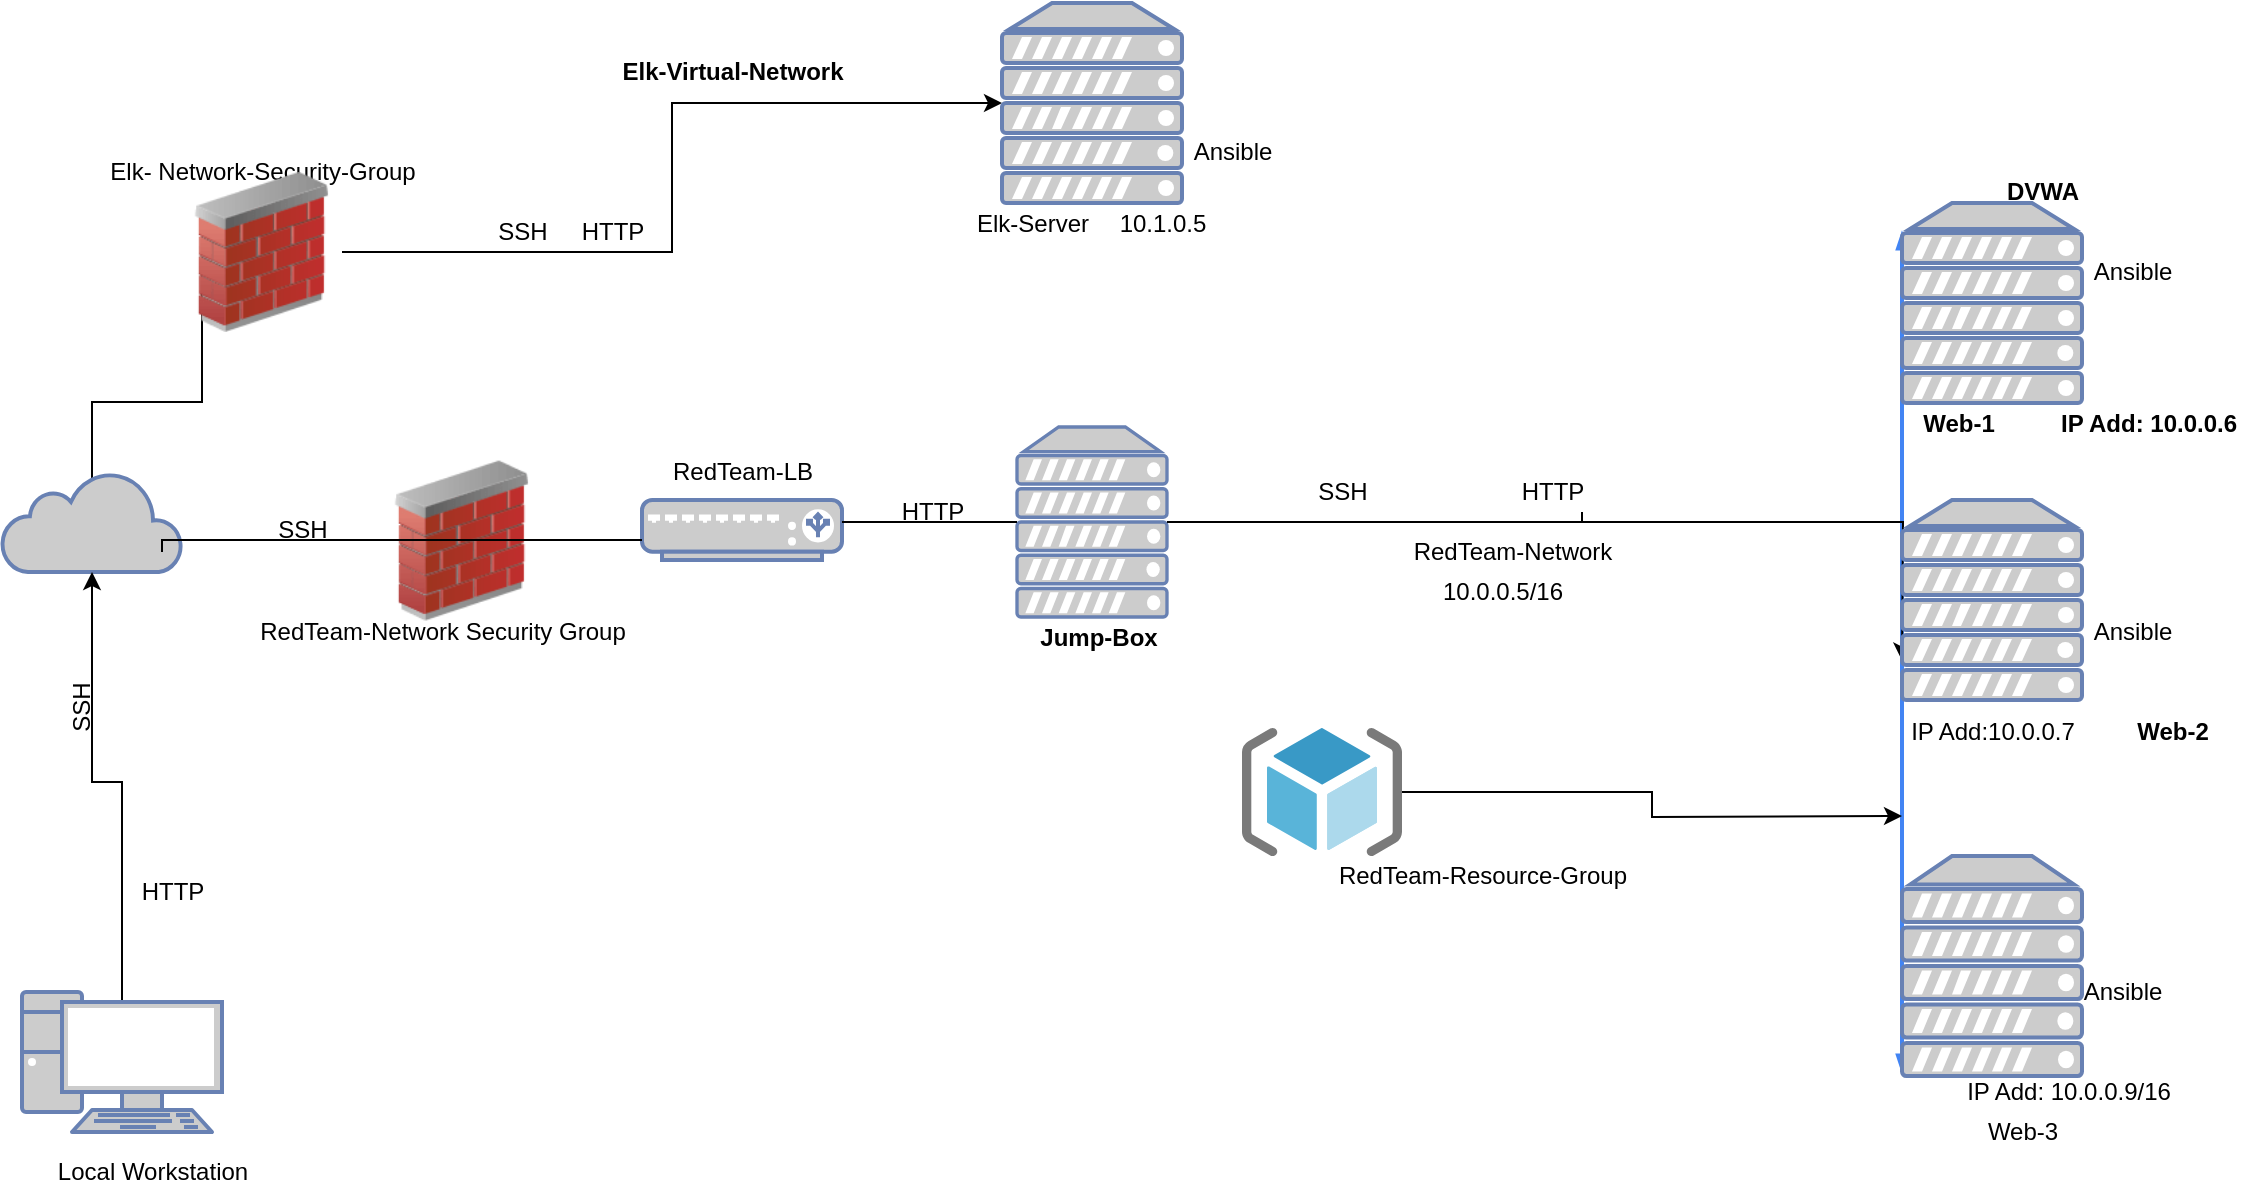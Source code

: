 <mxfile version="14.6.13" type="device"><diagram id="f106602c-feb2-e66a-4537-3a34d633f6aa" name="Page-1"><mxGraphModel dx="1264" dy="592" grid="1" gridSize="10" guides="1" tooltips="1" connect="1" arrows="1" fold="1" page="1" pageScale="1" pageWidth="1169" pageHeight="827" background="none" math="0" shadow="0"><root><mxCell id="0"/><mxCell id="1" parent="0"/><mxCell id="585" style="edgeStyle=elbowEdgeStyle;rounded=0;elbow=vertical;html=1;labelBackgroundColor=none;startArrow=blockThin;startFill=1;startSize=4;endArrow=blockThin;endFill=1;endSize=4;jettySize=auto;orthogonalLoop=1;strokeColor=#4284F3;strokeWidth=2;fontSize=12;fontColor=#000000;align=center;dashed=0;exitX=0;exitY=0.982;exitDx=0;exitDy=0;exitPerimeter=0;" parent="1" edge="1" source="NCicFf4jy7IM6uV_qQI8-596"><mxGeometry relative="1" as="geometry"><mxPoint x="960" y="610" as="sourcePoint"/><mxPoint x="960" y="180" as="targetPoint"/><Array as="points"><mxPoint x="990" y="419"/></Array></mxGeometry></mxCell><mxCell id="krCu12C5t94jPCJ6foEA-610" value="&lt;b&gt;Jump-Box&lt;/b&gt;" style="text;html=1;resizable=0;autosize=1;align=center;verticalAlign=middle;points=[];fillColor=none;strokeColor=none;rounded=0;" parent="1" vertex="1"><mxGeometry x="522.5" y="372.5" width="70" height="20" as="geometry"/></mxCell><mxCell id="krCu12C5t94jPCJ6foEA-611" value="&lt;b&gt;Web-1&lt;/b&gt;" style="text;html=1;resizable=0;autosize=1;align=center;verticalAlign=middle;points=[];fillColor=none;strokeColor=none;rounded=0;" parent="1" vertex="1"><mxGeometry x="962.7" y="265.5" width="50" height="20" as="geometry"/></mxCell><mxCell id="krCu12C5t94jPCJ6foEA-612" value="&lt;b&gt;Web-2&lt;/b&gt;" style="text;html=1;resizable=0;autosize=1;align=center;verticalAlign=middle;points=[];fillColor=none;strokeColor=none;rounded=0;" parent="1" vertex="1"><mxGeometry x="1070" y="420" width="50" height="20" as="geometry"/></mxCell><mxCell id="krCu12C5t94jPCJ6foEA-613" value="&lt;b&gt;IP Add: 10.0.0.6&lt;/b&gt;" style="text;html=1;resizable=0;autosize=1;align=center;verticalAlign=middle;points=[];fillColor=none;strokeColor=none;rounded=0;" parent="1" vertex="1"><mxGeometry x="1032.7" y="265.5" width="100" height="20" as="geometry"/></mxCell><mxCell id="krCu12C5t94jPCJ6foEA-615" value="&lt;b&gt;DVWA&lt;/b&gt;" style="text;html=1;resizable=0;autosize=1;align=center;verticalAlign=middle;points=[];fillColor=none;strokeColor=none;rounded=0;" parent="1" vertex="1"><mxGeometry x="1005" y="150" width="50" height="20" as="geometry"/></mxCell><mxCell id="krCu12C5t94jPCJ6foEA-620" value="&lt;b&gt;Elk-Virtual-Network&lt;/b&gt;" style="text;html=1;resizable=0;autosize=1;align=center;verticalAlign=middle;points=[];fillColor=none;strokeColor=none;rounded=0;" parent="1" vertex="1"><mxGeometry x="310" y="90" width="130" height="20" as="geometry"/></mxCell><mxCell id="krCu12C5t94jPCJ6foEA-630" value="RedTeam-Network" style="text;html=1;resizable=0;autosize=1;align=center;verticalAlign=middle;points=[];fillColor=none;strokeColor=none;rounded=0;" parent="1" vertex="1"><mxGeometry x="710" y="330" width="110" height="20" as="geometry"/></mxCell><mxCell id="krCu12C5t94jPCJ6foEA-657" value="Elk-Server" style="text;html=1;align=center;verticalAlign=middle;resizable=0;points=[];autosize=1;strokeColor=none;" parent="1" vertex="1"><mxGeometry x="490" y="165.5" width="70" height="20" as="geometry"/></mxCell><mxCell id="NCicFf4jy7IM6uV_qQI8-621" value="" style="edgeStyle=orthogonalEdgeStyle;rounded=0;orthogonalLoop=1;jettySize=auto;html=1;" parent="1" source="krCu12C5t94jPCJ6foEA-660" edge="1"><mxGeometry relative="1" as="geometry"><mxPoint x="960" y="472" as="targetPoint"/></mxGeometry></mxCell><mxCell id="krCu12C5t94jPCJ6foEA-660" value="&lt;br&gt;" style="aspect=fixed;html=1;points=[];align=center;image;fontSize=12;image=img/lib/mscae/ResourceGroup.svg;" parent="1" vertex="1"><mxGeometry x="630" y="428" width="80" height="64" as="geometry"/></mxCell><mxCell id="krCu12C5t94jPCJ6foEA-662" value="RedTeam-Resource-Group" style="text;html=1;resizable=0;autosize=1;align=center;verticalAlign=middle;points=[];fillColor=none;strokeColor=none;rounded=0;" parent="1" vertex="1"><mxGeometry x="670" y="492" width="160" height="20" as="geometry"/></mxCell><mxCell id="krCu12C5t94jPCJ6foEA-631" value="Elk- Network-Security-Group" style="text;html=1;resizable=0;autosize=1;align=center;verticalAlign=middle;points=[];fillColor=none;strokeColor=none;rounded=0;" parent="1" vertex="1"><mxGeometry x="55" y="140" width="170" height="20" as="geometry"/></mxCell><mxCell id="krCu12C5t94jPCJ6foEA-678" value="" style="edgeStyle=orthogonalEdgeStyle;rounded=0;orthogonalLoop=1;jettySize=auto;html=1;entryX=-0.03;entryY=0.5;entryDx=0;entryDy=0;entryPerimeter=0;" parent="1" source="NCicFf4jy7IM6uV_qQI8-597" edge="1"><mxGeometry relative="1" as="geometry"><mxPoint x="960" y="394.31" as="targetPoint"/><mxPoint x="750.5" y="322.59" as="sourcePoint"/></mxGeometry></mxCell><mxCell id="ek8NdkddRjBpyC3ld3HN-586" value="IP Add: 10.0.0.9/16" style="text;html=1;resizable=0;autosize=1;align=center;verticalAlign=middle;points=[];fillColor=none;strokeColor=none;rounded=0;" parent="1" vertex="1"><mxGeometry x="982.7" y="600" width="120" height="20" as="geometry"/></mxCell><mxCell id="ek8NdkddRjBpyC3ld3HN-592" value="IP Add:10.0.0.7" style="text;html=1;resizable=0;autosize=1;align=center;verticalAlign=middle;points=[];fillColor=none;strokeColor=none;rounded=0;" parent="1" vertex="1"><mxGeometry x="955" y="420" width="100" height="20" as="geometry"/></mxCell><mxCell id="krCu12C5t94jPCJ6foEA-655" value="RedTeam-LB" style="text;html=1;align=center;verticalAlign=middle;resizable=0;points=[];autosize=1;strokeColor=none;" parent="1" vertex="1"><mxGeometry x="335" y="290" width="90" height="20" as="geometry"/></mxCell><mxCell id="NCicFf4jy7IM6uV_qQI8-586" value="RedTeam-Network Security Group" style="text;html=1;resizable=0;autosize=1;align=center;verticalAlign=middle;points=[];fillColor=none;strokeColor=none;rounded=0;" parent="1" vertex="1"><mxGeometry x="130.0" y="370" width="200" height="20" as="geometry"/></mxCell><mxCell id="NCicFf4jy7IM6uV_qQI8-602" style="edgeStyle=orthogonalEdgeStyle;rounded=0;orthogonalLoop=1;jettySize=auto;html=1;" parent="1" source="NCicFf4jy7IM6uV_qQI8-589" target="NCicFf4jy7IM6uV_qQI8-601" edge="1"><mxGeometry relative="1" as="geometry"/></mxCell><mxCell id="NCicFf4jy7IM6uV_qQI8-603" style="edgeStyle=orthogonalEdgeStyle;rounded=0;orthogonalLoop=1;jettySize=auto;html=1;exitX=0.25;exitY=0.625;exitDx=0;exitDy=0;exitPerimeter=0;" parent="1" source="NCicFf4jy7IM6uV_qQI8-589" edge="1"><mxGeometry relative="1" as="geometry"><mxPoint x="55" y="350" as="targetPoint"/><Array as="points"><mxPoint x="110" y="200"/><mxPoint x="110" y="265"/><mxPoint x="55" y="265"/></Array></mxGeometry></mxCell><mxCell id="NCicFf4jy7IM6uV_qQI8-589" value="" style="image;html=1;image=img/lib/clip_art/networking/Firewall_02_128x128.png" parent="1" vertex="1"><mxGeometry x="100" y="150" width="80" height="80" as="geometry"/></mxCell><mxCell id="NCicFf4jy7IM6uV_qQI8-592" value="" style="image;html=1;image=img/lib/clip_art/networking/Firewall_02_128x128.png" parent="1" vertex="1"><mxGeometry x="200" y="294.31" width="80" height="80" as="geometry"/></mxCell><mxCell id="NCicFf4jy7IM6uV_qQI8-594" value="" style="fontColor=#0066CC;verticalAlign=top;verticalLabelPosition=bottom;labelPosition=center;align=center;html=1;outlineConnect=0;fillColor=#CCCCCC;strokeColor=#6881B3;gradientColor=none;gradientDirection=north;strokeWidth=2;shape=mxgraph.networks.server;" parent="1" vertex="1"><mxGeometry x="960" y="165.5" width="90" height="100" as="geometry"/></mxCell><mxCell id="NCicFf4jy7IM6uV_qQI8-595" value="" style="fontColor=#0066CC;verticalAlign=top;verticalLabelPosition=bottom;labelPosition=center;align=center;html=1;outlineConnect=0;fillColor=#CCCCCC;strokeColor=#6881B3;gradientColor=none;gradientDirection=north;strokeWidth=2;shape=mxgraph.networks.server;" parent="1" vertex="1"><mxGeometry x="960" y="314" width="90" height="100" as="geometry"/></mxCell><mxCell id="NCicFf4jy7IM6uV_qQI8-596" value="" style="fontColor=#0066CC;verticalAlign=top;verticalLabelPosition=bottom;labelPosition=center;align=center;html=1;outlineConnect=0;fillColor=#CCCCCC;strokeColor=#6881B3;gradientColor=none;gradientDirection=north;strokeWidth=2;shape=mxgraph.networks.server;" parent="1" vertex="1"><mxGeometry x="960" y="492" width="90" height="110" as="geometry"/></mxCell><mxCell id="NCicFf4jy7IM6uV_qQI8-598" value="" style="html=1;outlineConnect=0;fillColor=#CCCCCC;strokeColor=#6881B3;gradientColor=none;gradientDirection=north;strokeWidth=2;shape=mxgraph.networks.cloud;fontColor=#ffffff;" parent="1" vertex="1"><mxGeometry x="10" y="300" width="90" height="50" as="geometry"/></mxCell><mxCell id="NCicFf4jy7IM6uV_qQI8-599" value="" style="fontColor=#0066CC;verticalAlign=top;verticalLabelPosition=bottom;labelPosition=center;align=center;html=1;outlineConnect=0;fillColor=#CCCCCC;strokeColor=#6881B3;gradientColor=none;gradientDirection=north;strokeWidth=2;shape=mxgraph.networks.load_balancer;" parent="1" vertex="1"><mxGeometry x="330" y="314" width="100" height="30" as="geometry"/></mxCell><mxCell id="NCicFf4jy7IM6uV_qQI8-600" value="" style="edgeStyle=orthogonalEdgeStyle;rounded=0;orthogonalLoop=1;jettySize=auto;html=1;endArrow=none;startArrow=none;" parent="1" target="NCicFf4jy7IM6uV_qQI8-599" edge="1"><mxGeometry relative="1" as="geometry"><mxPoint x="760" y="330" as="targetPoint"/><mxPoint x="90" y="340" as="sourcePoint"/><Array as="points"><mxPoint x="90" y="334"/></Array></mxGeometry></mxCell><mxCell id="NCicFf4jy7IM6uV_qQI8-601" value="" style="fontColor=#0066CC;verticalAlign=top;verticalLabelPosition=bottom;labelPosition=center;align=center;html=1;outlineConnect=0;fillColor=#CCCCCC;strokeColor=#6881B3;gradientColor=none;gradientDirection=north;strokeWidth=2;shape=mxgraph.networks.server;" parent="1" vertex="1"><mxGeometry x="510" y="65.5" width="90" height="100" as="geometry"/></mxCell><mxCell id="NCicFf4jy7IM6uV_qQI8-605" value="10.1.0.5" style="text;html=1;resizable=0;autosize=1;align=center;verticalAlign=middle;points=[];fillColor=none;strokeColor=none;rounded=0;" parent="1" vertex="1"><mxGeometry x="560" y="165.5" width="60" height="20" as="geometry"/></mxCell><mxCell id="NCicFf4jy7IM6uV_qQI8-607" style="edgeStyle=orthogonalEdgeStyle;rounded=0;orthogonalLoop=1;jettySize=auto;html=1;startArrow=none;exitX=0.5;exitY=0.07;exitDx=0;exitDy=0;exitPerimeter=0;" parent="1" source="NCicFf4jy7IM6uV_qQI8-606" target="NCicFf4jy7IM6uV_qQI8-598" edge="1"><mxGeometry relative="1" as="geometry"><mxPoint x="55" y="350" as="targetPoint"/><Array as="points"/><mxPoint x="30" y="490" as="sourcePoint"/></mxGeometry></mxCell><mxCell id="NCicFf4jy7IM6uV_qQI8-606" value="" style="fontColor=#0066CC;verticalAlign=top;verticalLabelPosition=bottom;labelPosition=center;align=center;html=1;outlineConnect=0;fillColor=#CCCCCC;strokeColor=#6881B3;gradientColor=none;gradientDirection=north;strokeWidth=2;shape=mxgraph.networks.pc;" parent="1" vertex="1"><mxGeometry x="20" y="560" width="100" height="70" as="geometry"/></mxCell><mxCell id="NCicFf4jy7IM6uV_qQI8-608" value="Local Workstation" style="text;html=1;resizable=0;autosize=1;align=center;verticalAlign=middle;points=[];fillColor=none;strokeColor=none;rounded=0;" parent="1" vertex="1"><mxGeometry x="30" y="640" width="110" height="20" as="geometry"/></mxCell><mxCell id="NCicFf4jy7IM6uV_qQI8-610" value="SSH" style="text;html=1;resizable=0;autosize=1;align=center;verticalAlign=middle;points=[];fillColor=none;strokeColor=none;rounded=0;rotation=270;" parent="1" vertex="1"><mxGeometry x="30" y="408" width="40" height="20" as="geometry"/></mxCell><mxCell id="NCicFf4jy7IM6uV_qQI8-612" value="SSH" style="text;html=1;resizable=0;autosize=1;align=center;verticalAlign=middle;points=[];fillColor=none;strokeColor=none;rounded=0;" parent="1" vertex="1"><mxGeometry x="140" y="319.31" width="40" height="20" as="geometry"/></mxCell><mxCell id="NCicFf4jy7IM6uV_qQI8-597" value="" style="fontColor=#0066CC;verticalAlign=top;verticalLabelPosition=bottom;labelPosition=center;align=center;html=1;outlineConnect=0;fillColor=#CCCCCC;strokeColor=#6881B3;gradientColor=none;gradientDirection=north;strokeWidth=2;shape=mxgraph.networks.server;" parent="1" vertex="1"><mxGeometry x="517.5" y="277.5" width="75" height="95" as="geometry"/></mxCell><mxCell id="NCicFf4jy7IM6uV_qQI8-614" value="" style="edgeStyle=orthogonalEdgeStyle;rounded=0;orthogonalLoop=1;jettySize=auto;html=1;startArrow=none;endArrow=none;" parent="1" source="NCicFf4jy7IM6uV_qQI8-599" target="NCicFf4jy7IM6uV_qQI8-597" edge="1"><mxGeometry relative="1" as="geometry"><mxPoint x="760" y="330" as="targetPoint"/><mxPoint x="430" y="330" as="sourcePoint"/><Array as="points"><mxPoint x="470" y="325"/><mxPoint x="470" y="325"/></Array></mxGeometry></mxCell><mxCell id="NCicFf4jy7IM6uV_qQI8-615" value="SSH" style="text;html=1;resizable=0;autosize=1;align=center;verticalAlign=middle;points=[];fillColor=none;strokeColor=none;rounded=0;" parent="1" vertex="1"><mxGeometry x="250" y="170" width="40" height="20" as="geometry"/></mxCell><mxCell id="NCicFf4jy7IM6uV_qQI8-616" value="Web-3" style="text;html=1;align=center;verticalAlign=middle;resizable=0;points=[];autosize=1;strokeColor=none;" parent="1" vertex="1"><mxGeometry x="995" y="620" width="50" height="20" as="geometry"/></mxCell><mxCell id="NCicFf4jy7IM6uV_qQI8-611" value="SSH" style="text;html=1;resizable=0;autosize=1;align=center;verticalAlign=middle;points=[];fillColor=none;strokeColor=none;rounded=0;" parent="1" vertex="1"><mxGeometry x="660" y="300" width="40" height="20" as="geometry"/></mxCell><mxCell id="NCicFf4jy7IM6uV_qQI8-617" value="" style="edgeStyle=orthogonalEdgeStyle;rounded=0;orthogonalLoop=1;jettySize=auto;html=1;startArrow=none;endArrow=none;" parent="1" source="NCicFf4jy7IM6uV_qQI8-597" edge="1"><mxGeometry relative="1" as="geometry"><mxPoint x="800" y="320" as="targetPoint"/><mxPoint x="592.5" y="325" as="sourcePoint"/><Array as="points"><mxPoint x="800" y="325"/></Array></mxGeometry></mxCell><mxCell id="NCicFf4jy7IM6uV_qQI8-620" value="10.0.0.5/16" style="text;html=1;resizable=0;autosize=1;align=center;verticalAlign=middle;points=[];fillColor=none;strokeColor=none;rounded=0;" parent="1" vertex="1"><mxGeometry x="720" y="350" width="80" height="20" as="geometry"/></mxCell><mxCell id="Lzn8gBr7TOs7LqGcDRh1-585" value="Ansible" style="text;html=1;resizable=0;autosize=1;align=center;verticalAlign=middle;points=[];fillColor=none;strokeColor=none;rounded=0;" vertex="1" parent="1"><mxGeometry x="600" y="130" width="50" height="20" as="geometry"/></mxCell><mxCell id="Lzn8gBr7TOs7LqGcDRh1-586" value="Ansible" style="text;html=1;resizable=0;autosize=1;align=center;verticalAlign=middle;points=[];fillColor=none;strokeColor=none;rounded=0;" vertex="1" parent="1"><mxGeometry x="1050" y="190" width="50" height="20" as="geometry"/></mxCell><mxCell id="Lzn8gBr7TOs7LqGcDRh1-587" value="Ansible" style="text;html=1;resizable=0;autosize=1;align=center;verticalAlign=middle;points=[];fillColor=none;strokeColor=none;rounded=0;" vertex="1" parent="1"><mxGeometry x="1050" y="370" width="50" height="20" as="geometry"/></mxCell><mxCell id="Lzn8gBr7TOs7LqGcDRh1-588" value="Ansible" style="text;html=1;resizable=0;autosize=1;align=center;verticalAlign=middle;points=[];fillColor=none;strokeColor=none;rounded=0;" vertex="1" parent="1"><mxGeometry x="1045" y="550" width="50" height="20" as="geometry"/></mxCell><mxCell id="Lzn8gBr7TOs7LqGcDRh1-589" value="HTTP" style="text;html=1;resizable=0;autosize=1;align=center;verticalAlign=middle;points=[];fillColor=none;strokeColor=none;rounded=0;" vertex="1" parent="1"><mxGeometry x="290" y="170" width="50" height="20" as="geometry"/></mxCell><mxCell id="Lzn8gBr7TOs7LqGcDRh1-590" value="HTTP" style="text;html=1;resizable=0;autosize=1;align=center;verticalAlign=middle;points=[];fillColor=none;strokeColor=none;rounded=0;" vertex="1" parent="1"><mxGeometry x="760" y="300" width="50" height="20" as="geometry"/></mxCell><mxCell id="Lzn8gBr7TOs7LqGcDRh1-591" value="HTTP" style="text;html=1;resizable=0;autosize=1;align=center;verticalAlign=middle;points=[];fillColor=none;strokeColor=none;rounded=0;" vertex="1" parent="1"><mxGeometry x="450" y="310" width="50" height="20" as="geometry"/></mxCell><mxCell id="Lzn8gBr7TOs7LqGcDRh1-594" value="HTTP" style="text;html=1;resizable=0;autosize=1;align=center;verticalAlign=middle;points=[];fillColor=none;strokeColor=none;rounded=0;" vertex="1" parent="1"><mxGeometry x="70" y="500" width="50" height="20" as="geometry"/></mxCell></root></mxGraphModel></diagram></mxfile>